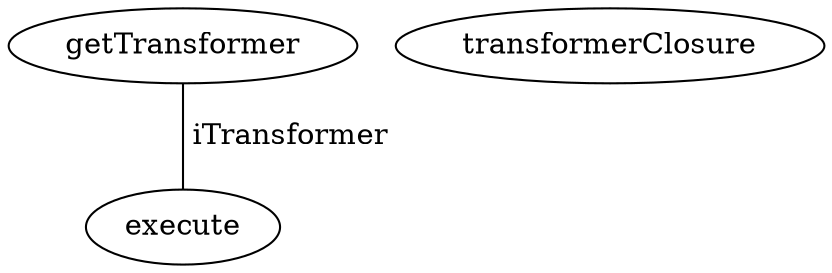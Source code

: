 digraph G {
getTransformer;
transformerClosure;
execute;
getTransformer -> execute [label=" iTransformer", dir=none];
}